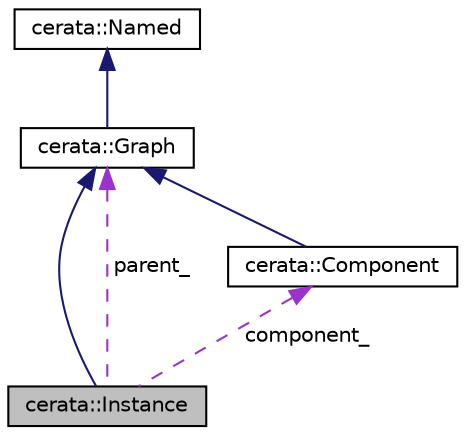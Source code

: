 digraph "cerata::Instance"
{
 // LATEX_PDF_SIZE
  edge [fontname="Helvetica",fontsize="10",labelfontname="Helvetica",labelfontsize="10"];
  node [fontname="Helvetica",fontsize="10",shape=record];
  Node1 [label="cerata::Instance",height=0.2,width=0.4,color="black", fillcolor="grey75", style="filled", fontcolor="black",tooltip="An instance."];
  Node2 -> Node1 [dir="back",color="midnightblue",fontsize="10",style="solid",fontname="Helvetica"];
  Node2 [label="cerata::Graph",height=0.2,width=0.4,color="black", fillcolor="white", style="filled",URL="$classcerata_1_1_graph.html",tooltip="A graph representing a hardware structure."];
  Node3 -> Node2 [dir="back",color="midnightblue",fontsize="10",style="solid",fontname="Helvetica"];
  Node3 [label="cerata::Named",height=0.2,width=0.4,color="black", fillcolor="white", style="filled",URL="$structcerata_1_1_named.html",tooltip="Convenience structure for anything that is named. Names are case-sensitive."];
  Node4 -> Node1 [dir="back",color="darkorchid3",fontsize="10",style="dashed",label=" component_" ,fontname="Helvetica"];
  Node4 [label="cerata::Component",height=0.2,width=0.4,color="black", fillcolor="white", style="filled",URL="$classcerata_1_1_component.html",tooltip="A Component graph."];
  Node2 -> Node4 [dir="back",color="midnightblue",fontsize="10",style="solid",fontname="Helvetica"];
  Node2 -> Node1 [dir="back",color="darkorchid3",fontsize="10",style="dashed",label=" parent_" ,fontname="Helvetica"];
}
